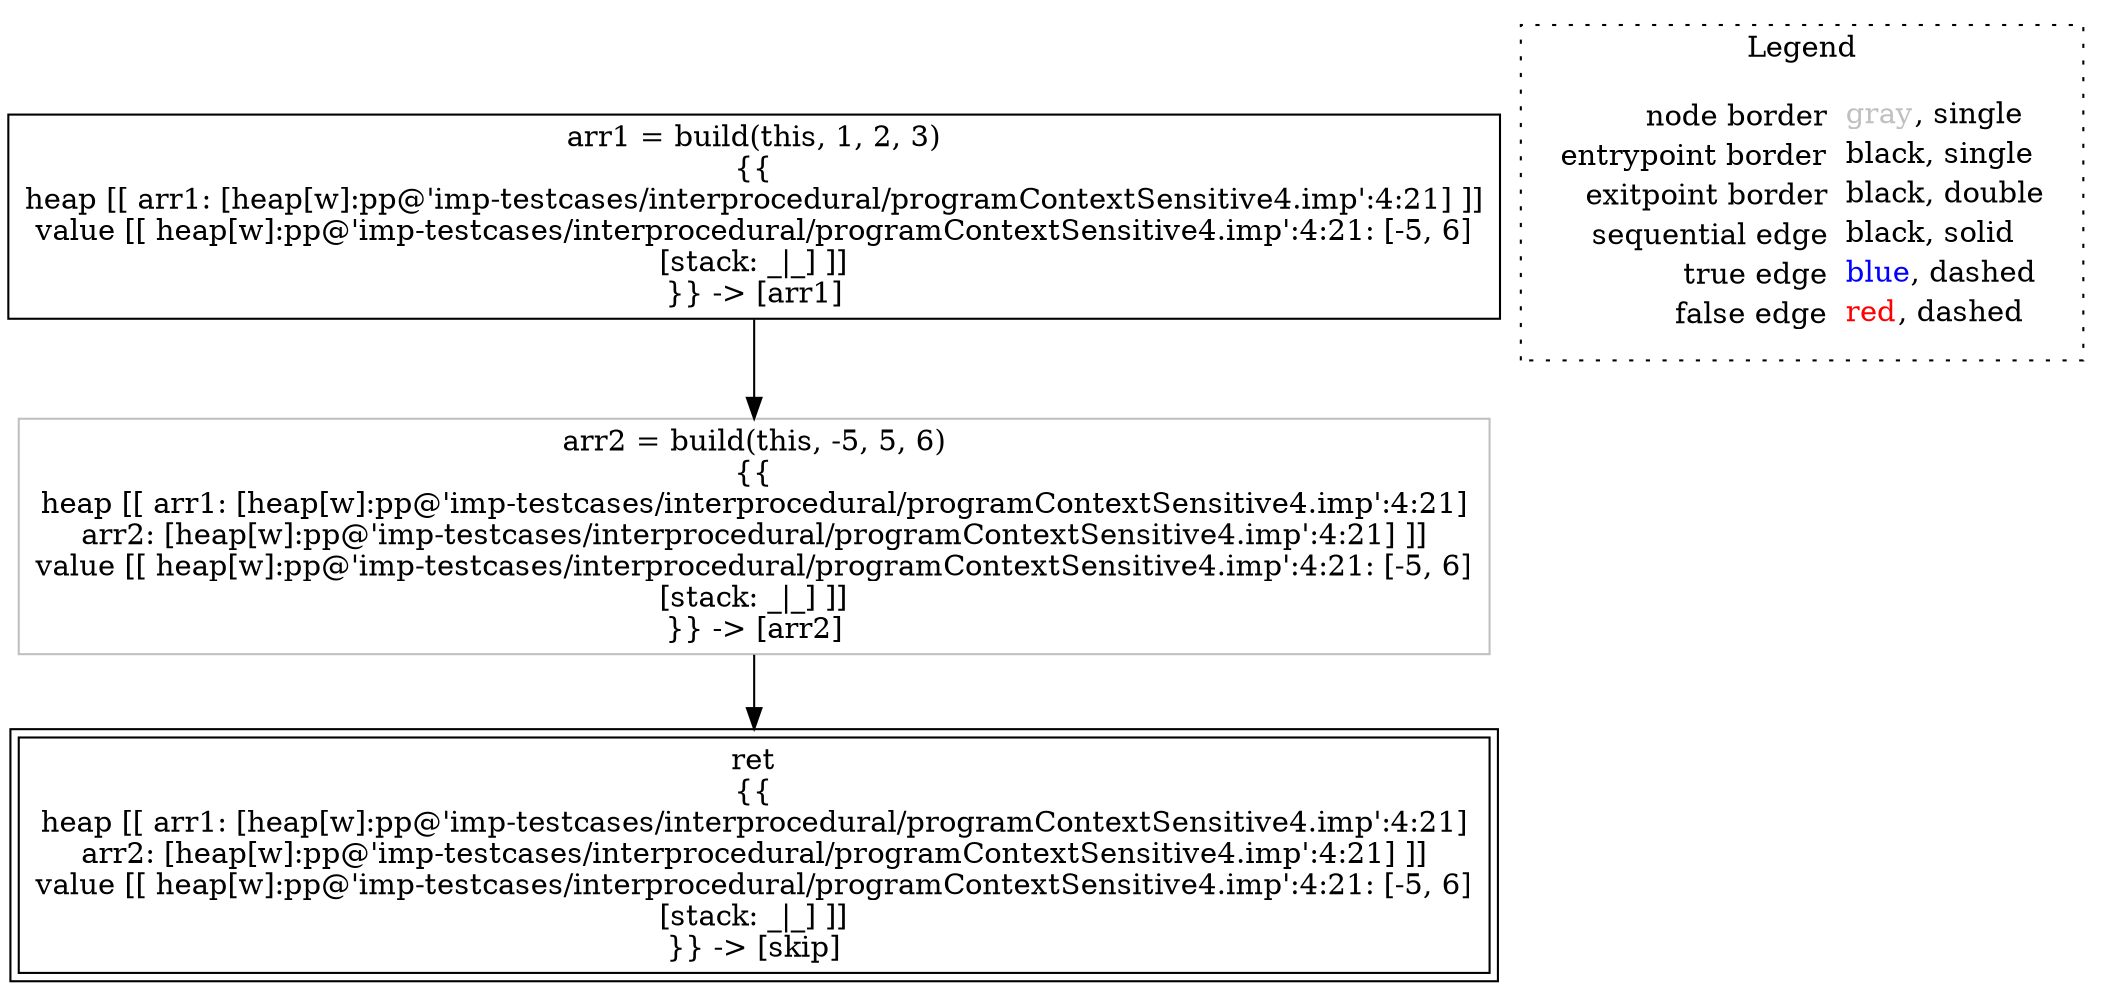 digraph {
	"node0" [shape="rect",color="black",label=<arr1 = build(this, 1, 2, 3)<BR/>{{<BR/>heap [[ arr1: [heap[w]:pp@'imp-testcases/interprocedural/programContextSensitive4.imp':4:21] ]]<BR/>value [[ heap[w]:pp@'imp-testcases/interprocedural/programContextSensitive4.imp':4:21: [-5, 6]<BR/>[stack: _|_] ]]<BR/>}} -&gt; [arr1]>];
	"node1" [shape="rect",color="gray",label=<arr2 = build(this, -5, 5, 6)<BR/>{{<BR/>heap [[ arr1: [heap[w]:pp@'imp-testcases/interprocedural/programContextSensitive4.imp':4:21]<BR/>arr2: [heap[w]:pp@'imp-testcases/interprocedural/programContextSensitive4.imp':4:21] ]]<BR/>value [[ heap[w]:pp@'imp-testcases/interprocedural/programContextSensitive4.imp':4:21: [-5, 6]<BR/>[stack: _|_] ]]<BR/>}} -&gt; [arr2]>];
	"node2" [shape="rect",color="black",peripheries="2",label=<ret<BR/>{{<BR/>heap [[ arr1: [heap[w]:pp@'imp-testcases/interprocedural/programContextSensitive4.imp':4:21]<BR/>arr2: [heap[w]:pp@'imp-testcases/interprocedural/programContextSensitive4.imp':4:21] ]]<BR/>value [[ heap[w]:pp@'imp-testcases/interprocedural/programContextSensitive4.imp':4:21: [-5, 6]<BR/>[stack: _|_] ]]<BR/>}} -&gt; [skip]>];
	"node1" -> "node2" [color="black"];
	"node0" -> "node1" [color="black"];
subgraph cluster_legend {
	label="Legend";
	style=dotted;
	node [shape=plaintext];
	"legend" [label=<<table border="0" cellpadding="2" cellspacing="0" cellborder="0"><tr><td align="right">node border&nbsp;</td><td align="left"><font color="gray">gray</font>, single</td></tr><tr><td align="right">entrypoint border&nbsp;</td><td align="left"><font color="black">black</font>, single</td></tr><tr><td align="right">exitpoint border&nbsp;</td><td align="left"><font color="black">black</font>, double</td></tr><tr><td align="right">sequential edge&nbsp;</td><td align="left"><font color="black">black</font>, solid</td></tr><tr><td align="right">true edge&nbsp;</td><td align="left"><font color="blue">blue</font>, dashed</td></tr><tr><td align="right">false edge&nbsp;</td><td align="left"><font color="red">red</font>, dashed</td></tr></table>>];
}

}
